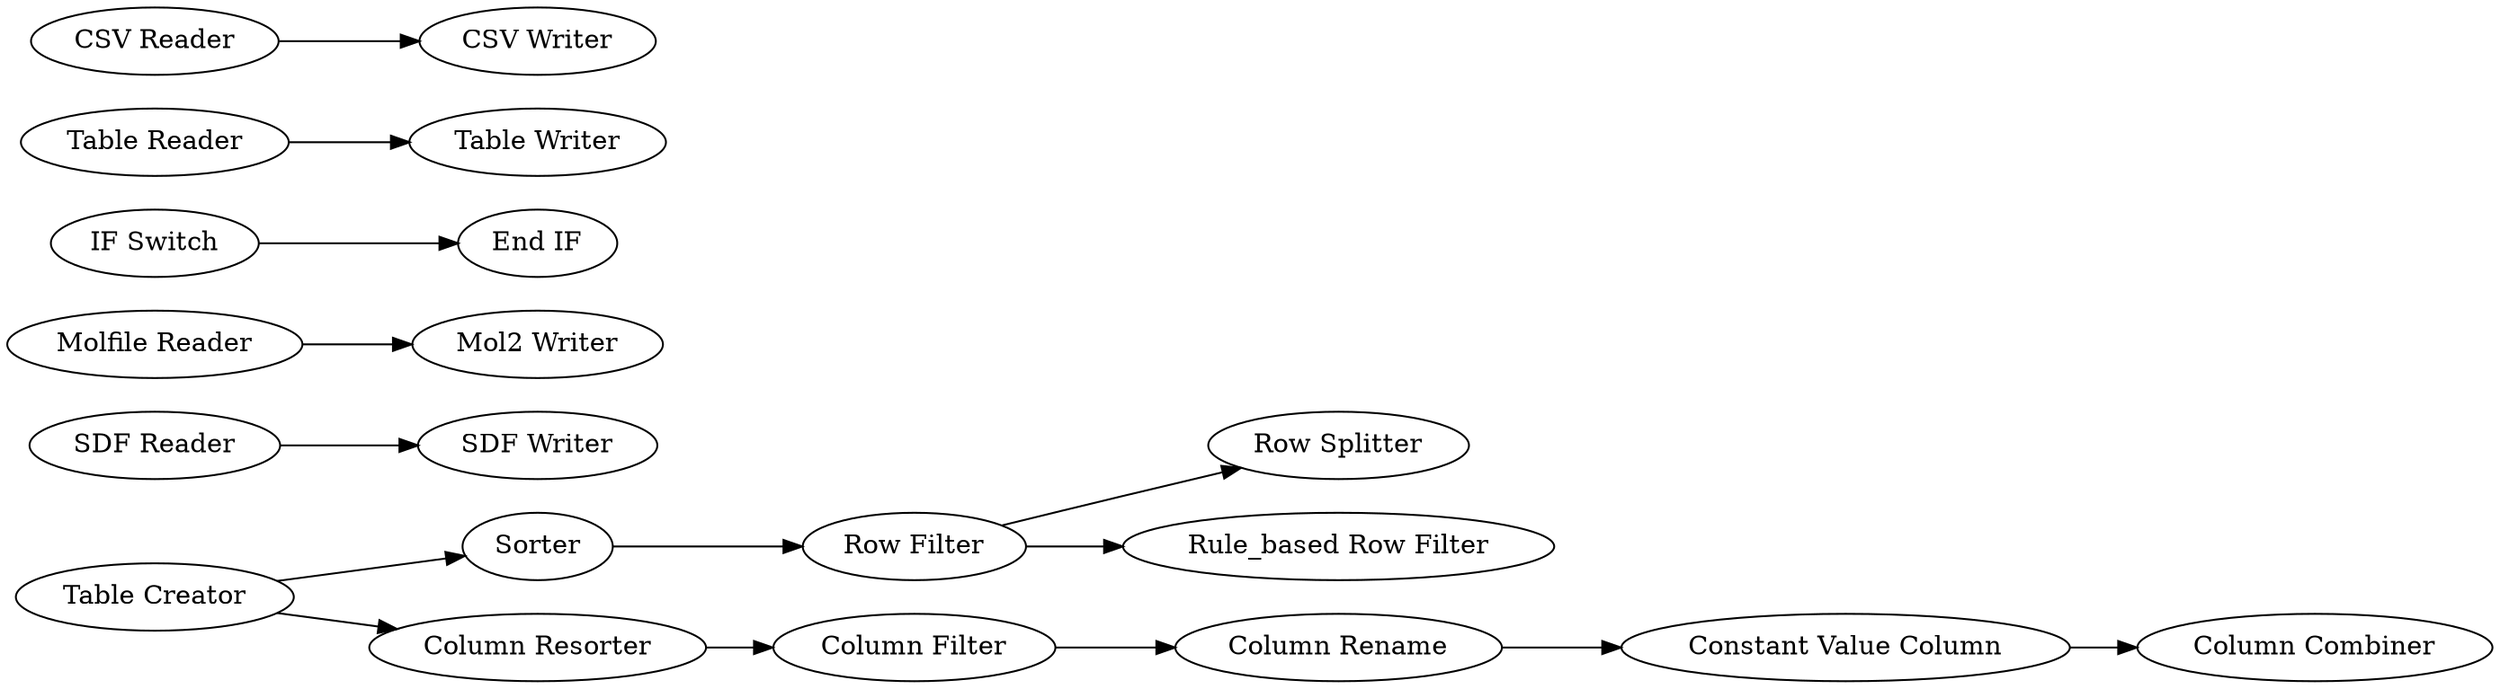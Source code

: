 digraph {
	158 -> 163
	156 -> 154
	227 -> 233
	229 -> 156
	167 -> 168
	199 -> 200
	186 -> 198
	154 -> 155
	229 -> 157
	163 -> 186
	154 -> 153
	208 -> 207
	157 -> 158
	170 -> 171
	170 [label="CSV Reader"]
	167 [label="Molfile Reader"]
	227 [label="SDF Reader"]
	153 [label="Rule_based Row Filter"]
	200 [label="End IF"]
	163 [label="Column Rename"]
	233 [label="SDF Writer"]
	168 [label="Mol2 Writer"]
	208 [label="Table Reader"]
	156 [label=Sorter]
	154 [label="Row Filter"]
	171 [label="CSV Writer"]
	207 [label="Table Writer"]
	158 [label="Column Filter"]
	198 [label="Column Combiner"]
	199 [label="IF Switch"]
	229 [label="Table Creator"]
	157 [label="Column Resorter"]
	186 [label="Constant Value Column"]
	155 [label="Row Splitter"]
	rankdir=LR
}
